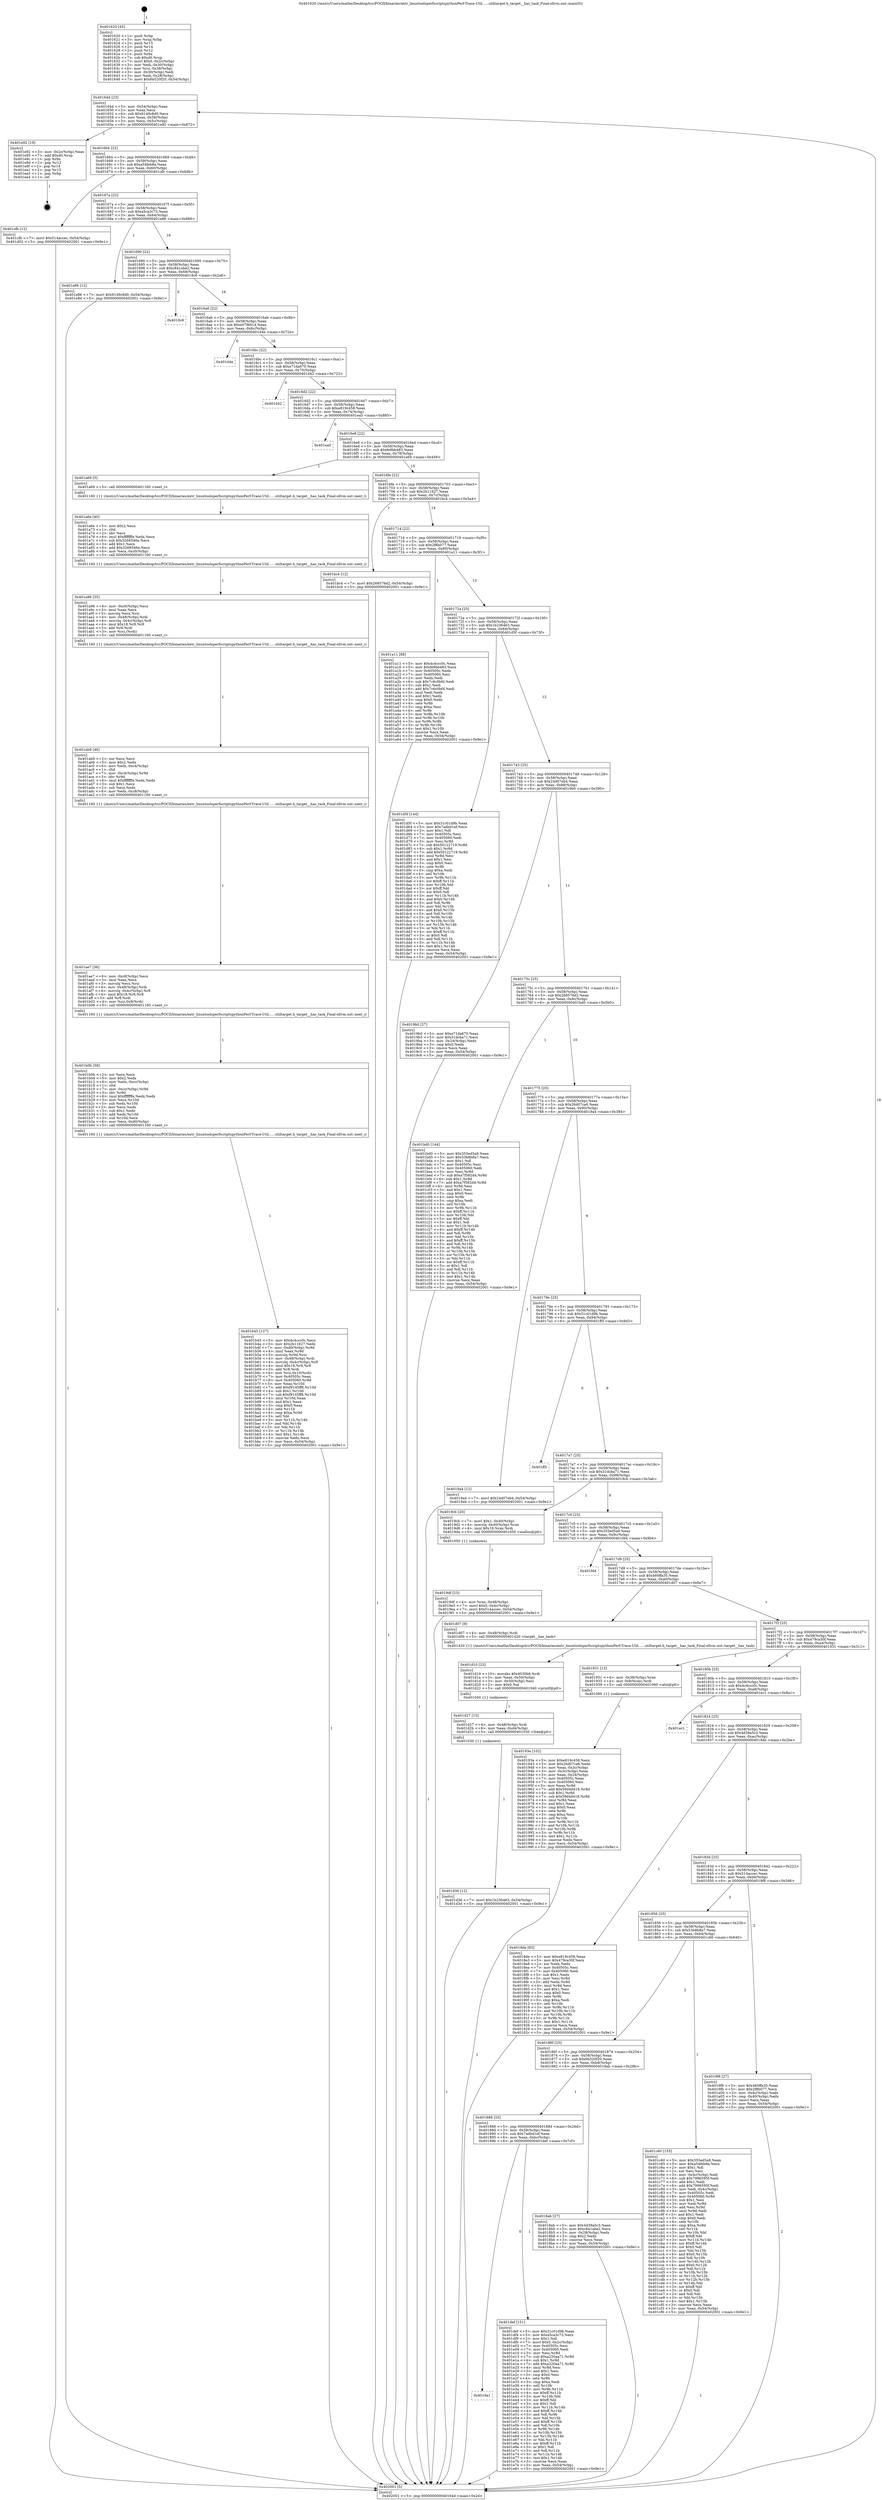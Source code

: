 digraph "0x401620" {
  label = "0x401620 (/mnt/c/Users/mathe/Desktop/tcc/POCII/binaries/extr_linuxtoolsperfscriptspythonPerf-Trace-Util......utiltarget.h_target__has_task_Final-ollvm.out::main(0))"
  labelloc = "t"
  node[shape=record]

  Entry [label="",width=0.3,height=0.3,shape=circle,fillcolor=black,style=filled]
  "0x40164d" [label="{
     0x40164d [23]\l
     | [instrs]\l
     &nbsp;&nbsp;0x40164d \<+3\>: mov -0x54(%rbp),%eax\l
     &nbsp;&nbsp;0x401650 \<+2\>: mov %eax,%ecx\l
     &nbsp;&nbsp;0x401652 \<+6\>: sub $0x9149c8d0,%ecx\l
     &nbsp;&nbsp;0x401658 \<+3\>: mov %eax,-0x58(%rbp)\l
     &nbsp;&nbsp;0x40165b \<+3\>: mov %ecx,-0x5c(%rbp)\l
     &nbsp;&nbsp;0x40165e \<+6\>: je 0000000000401e92 \<main+0x872\>\l
  }"]
  "0x401e92" [label="{
     0x401e92 [19]\l
     | [instrs]\l
     &nbsp;&nbsp;0x401e92 \<+3\>: mov -0x2c(%rbp),%eax\l
     &nbsp;&nbsp;0x401e95 \<+7\>: add $0xd0,%rsp\l
     &nbsp;&nbsp;0x401e9c \<+1\>: pop %rbx\l
     &nbsp;&nbsp;0x401e9d \<+2\>: pop %r12\l
     &nbsp;&nbsp;0x401e9f \<+2\>: pop %r14\l
     &nbsp;&nbsp;0x401ea1 \<+2\>: pop %r15\l
     &nbsp;&nbsp;0x401ea3 \<+1\>: pop %rbp\l
     &nbsp;&nbsp;0x401ea4 \<+1\>: ret\l
  }"]
  "0x401664" [label="{
     0x401664 [22]\l
     | [instrs]\l
     &nbsp;&nbsp;0x401664 \<+5\>: jmp 0000000000401669 \<main+0x49\>\l
     &nbsp;&nbsp;0x401669 \<+3\>: mov -0x58(%rbp),%eax\l
     &nbsp;&nbsp;0x40166c \<+5\>: sub $0xa54feb8a,%eax\l
     &nbsp;&nbsp;0x401671 \<+3\>: mov %eax,-0x60(%rbp)\l
     &nbsp;&nbsp;0x401674 \<+6\>: je 0000000000401cfb \<main+0x6db\>\l
  }"]
  Exit [label="",width=0.3,height=0.3,shape=circle,fillcolor=black,style=filled,peripheries=2]
  "0x401cfb" [label="{
     0x401cfb [12]\l
     | [instrs]\l
     &nbsp;&nbsp;0x401cfb \<+7\>: movl $0x514accec,-0x54(%rbp)\l
     &nbsp;&nbsp;0x401d02 \<+5\>: jmp 0000000000402001 \<main+0x9e1\>\l
  }"]
  "0x40167a" [label="{
     0x40167a [22]\l
     | [instrs]\l
     &nbsp;&nbsp;0x40167a \<+5\>: jmp 000000000040167f \<main+0x5f\>\l
     &nbsp;&nbsp;0x40167f \<+3\>: mov -0x58(%rbp),%eax\l
     &nbsp;&nbsp;0x401682 \<+5\>: sub $0xa5ca3c73,%eax\l
     &nbsp;&nbsp;0x401687 \<+3\>: mov %eax,-0x64(%rbp)\l
     &nbsp;&nbsp;0x40168a \<+6\>: je 0000000000401e86 \<main+0x866\>\l
  }"]
  "0x4018a1" [label="{
     0x4018a1\l
  }", style=dashed]
  "0x401e86" [label="{
     0x401e86 [12]\l
     | [instrs]\l
     &nbsp;&nbsp;0x401e86 \<+7\>: movl $0x9149c8d0,-0x54(%rbp)\l
     &nbsp;&nbsp;0x401e8d \<+5\>: jmp 0000000000402001 \<main+0x9e1\>\l
  }"]
  "0x401690" [label="{
     0x401690 [22]\l
     | [instrs]\l
     &nbsp;&nbsp;0x401690 \<+5\>: jmp 0000000000401695 \<main+0x75\>\l
     &nbsp;&nbsp;0x401695 \<+3\>: mov -0x58(%rbp),%eax\l
     &nbsp;&nbsp;0x401698 \<+5\>: sub $0xc841abe2,%eax\l
     &nbsp;&nbsp;0x40169d \<+3\>: mov %eax,-0x68(%rbp)\l
     &nbsp;&nbsp;0x4016a0 \<+6\>: je 00000000004018c6 \<main+0x2a6\>\l
  }"]
  "0x401def" [label="{
     0x401def [151]\l
     | [instrs]\l
     &nbsp;&nbsp;0x401def \<+5\>: mov $0x31c01d9b,%eax\l
     &nbsp;&nbsp;0x401df4 \<+5\>: mov $0xa5ca3c73,%ecx\l
     &nbsp;&nbsp;0x401df9 \<+2\>: mov $0x1,%dl\l
     &nbsp;&nbsp;0x401dfb \<+7\>: movl $0x0,-0x2c(%rbp)\l
     &nbsp;&nbsp;0x401e02 \<+7\>: mov 0x40505c,%esi\l
     &nbsp;&nbsp;0x401e09 \<+7\>: mov 0x405060,%edi\l
     &nbsp;&nbsp;0x401e10 \<+3\>: mov %esi,%r8d\l
     &nbsp;&nbsp;0x401e13 \<+7\>: sub $0xa220aa71,%r8d\l
     &nbsp;&nbsp;0x401e1a \<+4\>: sub $0x1,%r8d\l
     &nbsp;&nbsp;0x401e1e \<+7\>: add $0xa220aa71,%r8d\l
     &nbsp;&nbsp;0x401e25 \<+4\>: imul %r8d,%esi\l
     &nbsp;&nbsp;0x401e29 \<+3\>: and $0x1,%esi\l
     &nbsp;&nbsp;0x401e2c \<+3\>: cmp $0x0,%esi\l
     &nbsp;&nbsp;0x401e2f \<+4\>: sete %r9b\l
     &nbsp;&nbsp;0x401e33 \<+3\>: cmp $0xa,%edi\l
     &nbsp;&nbsp;0x401e36 \<+4\>: setl %r10b\l
     &nbsp;&nbsp;0x401e3a \<+3\>: mov %r9b,%r11b\l
     &nbsp;&nbsp;0x401e3d \<+4\>: xor $0xff,%r11b\l
     &nbsp;&nbsp;0x401e41 \<+3\>: mov %r10b,%bl\l
     &nbsp;&nbsp;0x401e44 \<+3\>: xor $0xff,%bl\l
     &nbsp;&nbsp;0x401e47 \<+3\>: xor $0x1,%dl\l
     &nbsp;&nbsp;0x401e4a \<+3\>: mov %r11b,%r14b\l
     &nbsp;&nbsp;0x401e4d \<+4\>: and $0xff,%r14b\l
     &nbsp;&nbsp;0x401e51 \<+3\>: and %dl,%r9b\l
     &nbsp;&nbsp;0x401e54 \<+3\>: mov %bl,%r15b\l
     &nbsp;&nbsp;0x401e57 \<+4\>: and $0xff,%r15b\l
     &nbsp;&nbsp;0x401e5b \<+3\>: and %dl,%r10b\l
     &nbsp;&nbsp;0x401e5e \<+3\>: or %r9b,%r14b\l
     &nbsp;&nbsp;0x401e61 \<+3\>: or %r10b,%r15b\l
     &nbsp;&nbsp;0x401e64 \<+3\>: xor %r15b,%r14b\l
     &nbsp;&nbsp;0x401e67 \<+3\>: or %bl,%r11b\l
     &nbsp;&nbsp;0x401e6a \<+4\>: xor $0xff,%r11b\l
     &nbsp;&nbsp;0x401e6e \<+3\>: or $0x1,%dl\l
     &nbsp;&nbsp;0x401e71 \<+3\>: and %dl,%r11b\l
     &nbsp;&nbsp;0x401e74 \<+3\>: or %r11b,%r14b\l
     &nbsp;&nbsp;0x401e77 \<+4\>: test $0x1,%r14b\l
     &nbsp;&nbsp;0x401e7b \<+3\>: cmovne %ecx,%eax\l
     &nbsp;&nbsp;0x401e7e \<+3\>: mov %eax,-0x54(%rbp)\l
     &nbsp;&nbsp;0x401e81 \<+5\>: jmp 0000000000402001 \<main+0x9e1\>\l
  }"]
  "0x4018c6" [label="{
     0x4018c6\l
  }", style=dashed]
  "0x4016a6" [label="{
     0x4016a6 [22]\l
     | [instrs]\l
     &nbsp;&nbsp;0x4016a6 \<+5\>: jmp 00000000004016ab \<main+0x8b\>\l
     &nbsp;&nbsp;0x4016ab \<+3\>: mov -0x58(%rbp),%eax\l
     &nbsp;&nbsp;0x4016ae \<+5\>: sub $0xe07f6914,%eax\l
     &nbsp;&nbsp;0x4016b3 \<+3\>: mov %eax,-0x6c(%rbp)\l
     &nbsp;&nbsp;0x4016b6 \<+6\>: je 0000000000401d4e \<main+0x72e\>\l
  }"]
  "0x401d36" [label="{
     0x401d36 [12]\l
     | [instrs]\l
     &nbsp;&nbsp;0x401d36 \<+7\>: movl $0x1b236463,-0x54(%rbp)\l
     &nbsp;&nbsp;0x401d3d \<+5\>: jmp 0000000000402001 \<main+0x9e1\>\l
  }"]
  "0x401d4e" [label="{
     0x401d4e\l
  }", style=dashed]
  "0x4016bc" [label="{
     0x4016bc [22]\l
     | [instrs]\l
     &nbsp;&nbsp;0x4016bc \<+5\>: jmp 00000000004016c1 \<main+0xa1\>\l
     &nbsp;&nbsp;0x4016c1 \<+3\>: mov -0x58(%rbp),%eax\l
     &nbsp;&nbsp;0x4016c4 \<+5\>: sub $0xe71da670,%eax\l
     &nbsp;&nbsp;0x4016c9 \<+3\>: mov %eax,-0x70(%rbp)\l
     &nbsp;&nbsp;0x4016cc \<+6\>: je 0000000000401d42 \<main+0x722\>\l
  }"]
  "0x401d27" [label="{
     0x401d27 [15]\l
     | [instrs]\l
     &nbsp;&nbsp;0x401d27 \<+4\>: mov -0x48(%rbp),%rdi\l
     &nbsp;&nbsp;0x401d2b \<+6\>: mov %eax,-0xd4(%rbp)\l
     &nbsp;&nbsp;0x401d31 \<+5\>: call 0000000000401030 \<free@plt\>\l
     | [calls]\l
     &nbsp;&nbsp;0x401030 \{1\} (unknown)\l
  }"]
  "0x401d42" [label="{
     0x401d42\l
  }", style=dashed]
  "0x4016d2" [label="{
     0x4016d2 [22]\l
     | [instrs]\l
     &nbsp;&nbsp;0x4016d2 \<+5\>: jmp 00000000004016d7 \<main+0xb7\>\l
     &nbsp;&nbsp;0x4016d7 \<+3\>: mov -0x58(%rbp),%eax\l
     &nbsp;&nbsp;0x4016da \<+5\>: sub $0xe819c458,%eax\l
     &nbsp;&nbsp;0x4016df \<+3\>: mov %eax,-0x74(%rbp)\l
     &nbsp;&nbsp;0x4016e2 \<+6\>: je 0000000000401ea5 \<main+0x885\>\l
  }"]
  "0x401d10" [label="{
     0x401d10 [23]\l
     | [instrs]\l
     &nbsp;&nbsp;0x401d10 \<+10\>: movabs $0x4030b6,%rdi\l
     &nbsp;&nbsp;0x401d1a \<+3\>: mov %eax,-0x50(%rbp)\l
     &nbsp;&nbsp;0x401d1d \<+3\>: mov -0x50(%rbp),%esi\l
     &nbsp;&nbsp;0x401d20 \<+2\>: mov $0x0,%al\l
     &nbsp;&nbsp;0x401d22 \<+5\>: call 0000000000401040 \<printf@plt\>\l
     | [calls]\l
     &nbsp;&nbsp;0x401040 \{1\} (unknown)\l
  }"]
  "0x401ea5" [label="{
     0x401ea5\l
  }", style=dashed]
  "0x4016e8" [label="{
     0x4016e8 [22]\l
     | [instrs]\l
     &nbsp;&nbsp;0x4016e8 \<+5\>: jmp 00000000004016ed \<main+0xcd\>\l
     &nbsp;&nbsp;0x4016ed \<+3\>: mov -0x58(%rbp),%eax\l
     &nbsp;&nbsp;0x4016f0 \<+5\>: sub $0xfe9bb483,%eax\l
     &nbsp;&nbsp;0x4016f5 \<+3\>: mov %eax,-0x78(%rbp)\l
     &nbsp;&nbsp;0x4016f8 \<+6\>: je 0000000000401a69 \<main+0x449\>\l
  }"]
  "0x401b45" [label="{
     0x401b45 [127]\l
     | [instrs]\l
     &nbsp;&nbsp;0x401b45 \<+5\>: mov $0x4c4ccc0c,%ecx\l
     &nbsp;&nbsp;0x401b4a \<+5\>: mov $0x2b11627,%edx\l
     &nbsp;&nbsp;0x401b4f \<+7\>: mov -0xd0(%rbp),%r9d\l
     &nbsp;&nbsp;0x401b56 \<+4\>: imul %eax,%r9d\l
     &nbsp;&nbsp;0x401b5a \<+3\>: movslq %r9d,%rsi\l
     &nbsp;&nbsp;0x401b5d \<+4\>: mov -0x48(%rbp),%rdi\l
     &nbsp;&nbsp;0x401b61 \<+4\>: movslq -0x4c(%rbp),%r8\l
     &nbsp;&nbsp;0x401b65 \<+4\>: imul $0x18,%r8,%r8\l
     &nbsp;&nbsp;0x401b69 \<+3\>: add %r8,%rdi\l
     &nbsp;&nbsp;0x401b6c \<+4\>: mov %rsi,0x10(%rdi)\l
     &nbsp;&nbsp;0x401b70 \<+7\>: mov 0x40505c,%eax\l
     &nbsp;&nbsp;0x401b77 \<+8\>: mov 0x405060,%r9d\l
     &nbsp;&nbsp;0x401b7f \<+3\>: mov %eax,%r10d\l
     &nbsp;&nbsp;0x401b82 \<+7\>: add $0xf9145ff8,%r10d\l
     &nbsp;&nbsp;0x401b89 \<+4\>: sub $0x1,%r10d\l
     &nbsp;&nbsp;0x401b8d \<+7\>: sub $0xf9145ff8,%r10d\l
     &nbsp;&nbsp;0x401b94 \<+4\>: imul %r10d,%eax\l
     &nbsp;&nbsp;0x401b98 \<+3\>: and $0x1,%eax\l
     &nbsp;&nbsp;0x401b9b \<+3\>: cmp $0x0,%eax\l
     &nbsp;&nbsp;0x401b9e \<+4\>: sete %r11b\l
     &nbsp;&nbsp;0x401ba2 \<+4\>: cmp $0xa,%r9d\l
     &nbsp;&nbsp;0x401ba6 \<+3\>: setl %bl\l
     &nbsp;&nbsp;0x401ba9 \<+3\>: mov %r11b,%r14b\l
     &nbsp;&nbsp;0x401bac \<+3\>: and %bl,%r14b\l
     &nbsp;&nbsp;0x401baf \<+3\>: xor %bl,%r11b\l
     &nbsp;&nbsp;0x401bb2 \<+3\>: or %r11b,%r14b\l
     &nbsp;&nbsp;0x401bb5 \<+4\>: test $0x1,%r14b\l
     &nbsp;&nbsp;0x401bb9 \<+3\>: cmovne %edx,%ecx\l
     &nbsp;&nbsp;0x401bbc \<+3\>: mov %ecx,-0x54(%rbp)\l
     &nbsp;&nbsp;0x401bbf \<+5\>: jmp 0000000000402001 \<main+0x9e1\>\l
  }"]
  "0x401a69" [label="{
     0x401a69 [5]\l
     | [instrs]\l
     &nbsp;&nbsp;0x401a69 \<+5\>: call 0000000000401160 \<next_i\>\l
     | [calls]\l
     &nbsp;&nbsp;0x401160 \{1\} (/mnt/c/Users/mathe/Desktop/tcc/POCII/binaries/extr_linuxtoolsperfscriptspythonPerf-Trace-Util......utiltarget.h_target__has_task_Final-ollvm.out::next_i)\l
  }"]
  "0x4016fe" [label="{
     0x4016fe [22]\l
     | [instrs]\l
     &nbsp;&nbsp;0x4016fe \<+5\>: jmp 0000000000401703 \<main+0xe3\>\l
     &nbsp;&nbsp;0x401703 \<+3\>: mov -0x58(%rbp),%eax\l
     &nbsp;&nbsp;0x401706 \<+5\>: sub $0x2b11627,%eax\l
     &nbsp;&nbsp;0x40170b \<+3\>: mov %eax,-0x7c(%rbp)\l
     &nbsp;&nbsp;0x40170e \<+6\>: je 0000000000401bc4 \<main+0x5a4\>\l
  }"]
  "0x401b0b" [label="{
     0x401b0b [58]\l
     | [instrs]\l
     &nbsp;&nbsp;0x401b0b \<+2\>: xor %ecx,%ecx\l
     &nbsp;&nbsp;0x401b0d \<+5\>: mov $0x2,%edx\l
     &nbsp;&nbsp;0x401b12 \<+6\>: mov %edx,-0xcc(%rbp)\l
     &nbsp;&nbsp;0x401b18 \<+1\>: cltd\l
     &nbsp;&nbsp;0x401b19 \<+7\>: mov -0xcc(%rbp),%r9d\l
     &nbsp;&nbsp;0x401b20 \<+3\>: idiv %r9d\l
     &nbsp;&nbsp;0x401b23 \<+6\>: imul $0xfffffffe,%edx,%edx\l
     &nbsp;&nbsp;0x401b29 \<+3\>: mov %ecx,%r10d\l
     &nbsp;&nbsp;0x401b2c \<+3\>: sub %edx,%r10d\l
     &nbsp;&nbsp;0x401b2f \<+2\>: mov %ecx,%edx\l
     &nbsp;&nbsp;0x401b31 \<+3\>: sub $0x1,%edx\l
     &nbsp;&nbsp;0x401b34 \<+3\>: add %edx,%r10d\l
     &nbsp;&nbsp;0x401b37 \<+3\>: sub %r10d,%ecx\l
     &nbsp;&nbsp;0x401b3a \<+6\>: mov %ecx,-0xd0(%rbp)\l
     &nbsp;&nbsp;0x401b40 \<+5\>: call 0000000000401160 \<next_i\>\l
     | [calls]\l
     &nbsp;&nbsp;0x401160 \{1\} (/mnt/c/Users/mathe/Desktop/tcc/POCII/binaries/extr_linuxtoolsperfscriptspythonPerf-Trace-Util......utiltarget.h_target__has_task_Final-ollvm.out::next_i)\l
  }"]
  "0x401bc4" [label="{
     0x401bc4 [12]\l
     | [instrs]\l
     &nbsp;&nbsp;0x401bc4 \<+7\>: movl $0x268576d2,-0x54(%rbp)\l
     &nbsp;&nbsp;0x401bcb \<+5\>: jmp 0000000000402001 \<main+0x9e1\>\l
  }"]
  "0x401714" [label="{
     0x401714 [22]\l
     | [instrs]\l
     &nbsp;&nbsp;0x401714 \<+5\>: jmp 0000000000401719 \<main+0xf9\>\l
     &nbsp;&nbsp;0x401719 \<+3\>: mov -0x58(%rbp),%eax\l
     &nbsp;&nbsp;0x40171c \<+5\>: sub $0x2f8b077,%eax\l
     &nbsp;&nbsp;0x401721 \<+3\>: mov %eax,-0x80(%rbp)\l
     &nbsp;&nbsp;0x401724 \<+6\>: je 0000000000401a11 \<main+0x3f1\>\l
  }"]
  "0x401ae7" [label="{
     0x401ae7 [36]\l
     | [instrs]\l
     &nbsp;&nbsp;0x401ae7 \<+6\>: mov -0xc8(%rbp),%ecx\l
     &nbsp;&nbsp;0x401aed \<+3\>: imul %eax,%ecx\l
     &nbsp;&nbsp;0x401af0 \<+3\>: movslq %ecx,%rsi\l
     &nbsp;&nbsp;0x401af3 \<+4\>: mov -0x48(%rbp),%rdi\l
     &nbsp;&nbsp;0x401af7 \<+4\>: movslq -0x4c(%rbp),%r8\l
     &nbsp;&nbsp;0x401afb \<+4\>: imul $0x18,%r8,%r8\l
     &nbsp;&nbsp;0x401aff \<+3\>: add %r8,%rdi\l
     &nbsp;&nbsp;0x401b02 \<+4\>: mov %rsi,0x8(%rdi)\l
     &nbsp;&nbsp;0x401b06 \<+5\>: call 0000000000401160 \<next_i\>\l
     | [calls]\l
     &nbsp;&nbsp;0x401160 \{1\} (/mnt/c/Users/mathe/Desktop/tcc/POCII/binaries/extr_linuxtoolsperfscriptspythonPerf-Trace-Util......utiltarget.h_target__has_task_Final-ollvm.out::next_i)\l
  }"]
  "0x401a11" [label="{
     0x401a11 [88]\l
     | [instrs]\l
     &nbsp;&nbsp;0x401a11 \<+5\>: mov $0x4c4ccc0c,%eax\l
     &nbsp;&nbsp;0x401a16 \<+5\>: mov $0xfe9bb483,%ecx\l
     &nbsp;&nbsp;0x401a1b \<+7\>: mov 0x40505c,%edx\l
     &nbsp;&nbsp;0x401a22 \<+7\>: mov 0x405060,%esi\l
     &nbsp;&nbsp;0x401a29 \<+2\>: mov %edx,%edi\l
     &nbsp;&nbsp;0x401a2b \<+6\>: sub $0x7c6c0bfd,%edi\l
     &nbsp;&nbsp;0x401a31 \<+3\>: sub $0x1,%edi\l
     &nbsp;&nbsp;0x401a34 \<+6\>: add $0x7c6c0bfd,%edi\l
     &nbsp;&nbsp;0x401a3a \<+3\>: imul %edi,%edx\l
     &nbsp;&nbsp;0x401a3d \<+3\>: and $0x1,%edx\l
     &nbsp;&nbsp;0x401a40 \<+3\>: cmp $0x0,%edx\l
     &nbsp;&nbsp;0x401a43 \<+4\>: sete %r8b\l
     &nbsp;&nbsp;0x401a47 \<+3\>: cmp $0xa,%esi\l
     &nbsp;&nbsp;0x401a4a \<+4\>: setl %r9b\l
     &nbsp;&nbsp;0x401a4e \<+3\>: mov %r8b,%r10b\l
     &nbsp;&nbsp;0x401a51 \<+3\>: and %r9b,%r10b\l
     &nbsp;&nbsp;0x401a54 \<+3\>: xor %r9b,%r8b\l
     &nbsp;&nbsp;0x401a57 \<+3\>: or %r8b,%r10b\l
     &nbsp;&nbsp;0x401a5a \<+4\>: test $0x1,%r10b\l
     &nbsp;&nbsp;0x401a5e \<+3\>: cmovne %ecx,%eax\l
     &nbsp;&nbsp;0x401a61 \<+3\>: mov %eax,-0x54(%rbp)\l
     &nbsp;&nbsp;0x401a64 \<+5\>: jmp 0000000000402001 \<main+0x9e1\>\l
  }"]
  "0x40172a" [label="{
     0x40172a [25]\l
     | [instrs]\l
     &nbsp;&nbsp;0x40172a \<+5\>: jmp 000000000040172f \<main+0x10f\>\l
     &nbsp;&nbsp;0x40172f \<+3\>: mov -0x58(%rbp),%eax\l
     &nbsp;&nbsp;0x401732 \<+5\>: sub $0x1b236463,%eax\l
     &nbsp;&nbsp;0x401737 \<+6\>: mov %eax,-0x84(%rbp)\l
     &nbsp;&nbsp;0x40173d \<+6\>: je 0000000000401d5f \<main+0x73f\>\l
  }"]
  "0x401ab9" [label="{
     0x401ab9 [46]\l
     | [instrs]\l
     &nbsp;&nbsp;0x401ab9 \<+2\>: xor %ecx,%ecx\l
     &nbsp;&nbsp;0x401abb \<+5\>: mov $0x2,%edx\l
     &nbsp;&nbsp;0x401ac0 \<+6\>: mov %edx,-0xc4(%rbp)\l
     &nbsp;&nbsp;0x401ac6 \<+1\>: cltd\l
     &nbsp;&nbsp;0x401ac7 \<+7\>: mov -0xc4(%rbp),%r9d\l
     &nbsp;&nbsp;0x401ace \<+3\>: idiv %r9d\l
     &nbsp;&nbsp;0x401ad1 \<+6\>: imul $0xfffffffe,%edx,%edx\l
     &nbsp;&nbsp;0x401ad7 \<+3\>: sub $0x1,%ecx\l
     &nbsp;&nbsp;0x401ada \<+2\>: sub %ecx,%edx\l
     &nbsp;&nbsp;0x401adc \<+6\>: mov %edx,-0xc8(%rbp)\l
     &nbsp;&nbsp;0x401ae2 \<+5\>: call 0000000000401160 \<next_i\>\l
     | [calls]\l
     &nbsp;&nbsp;0x401160 \{1\} (/mnt/c/Users/mathe/Desktop/tcc/POCII/binaries/extr_linuxtoolsperfscriptspythonPerf-Trace-Util......utiltarget.h_target__has_task_Final-ollvm.out::next_i)\l
  }"]
  "0x401d5f" [label="{
     0x401d5f [144]\l
     | [instrs]\l
     &nbsp;&nbsp;0x401d5f \<+5\>: mov $0x31c01d9b,%eax\l
     &nbsp;&nbsp;0x401d64 \<+5\>: mov $0x7adbd1ef,%ecx\l
     &nbsp;&nbsp;0x401d69 \<+2\>: mov $0x1,%dl\l
     &nbsp;&nbsp;0x401d6b \<+7\>: mov 0x40505c,%esi\l
     &nbsp;&nbsp;0x401d72 \<+7\>: mov 0x405060,%edi\l
     &nbsp;&nbsp;0x401d79 \<+3\>: mov %esi,%r8d\l
     &nbsp;&nbsp;0x401d7c \<+7\>: sub $0x50122719,%r8d\l
     &nbsp;&nbsp;0x401d83 \<+4\>: sub $0x1,%r8d\l
     &nbsp;&nbsp;0x401d87 \<+7\>: add $0x50122719,%r8d\l
     &nbsp;&nbsp;0x401d8e \<+4\>: imul %r8d,%esi\l
     &nbsp;&nbsp;0x401d92 \<+3\>: and $0x1,%esi\l
     &nbsp;&nbsp;0x401d95 \<+3\>: cmp $0x0,%esi\l
     &nbsp;&nbsp;0x401d98 \<+4\>: sete %r9b\l
     &nbsp;&nbsp;0x401d9c \<+3\>: cmp $0xa,%edi\l
     &nbsp;&nbsp;0x401d9f \<+4\>: setl %r10b\l
     &nbsp;&nbsp;0x401da3 \<+3\>: mov %r9b,%r11b\l
     &nbsp;&nbsp;0x401da6 \<+4\>: xor $0xff,%r11b\l
     &nbsp;&nbsp;0x401daa \<+3\>: mov %r10b,%bl\l
     &nbsp;&nbsp;0x401dad \<+3\>: xor $0xff,%bl\l
     &nbsp;&nbsp;0x401db0 \<+3\>: xor $0x0,%dl\l
     &nbsp;&nbsp;0x401db3 \<+3\>: mov %r11b,%r14b\l
     &nbsp;&nbsp;0x401db6 \<+4\>: and $0x0,%r14b\l
     &nbsp;&nbsp;0x401dba \<+3\>: and %dl,%r9b\l
     &nbsp;&nbsp;0x401dbd \<+3\>: mov %bl,%r15b\l
     &nbsp;&nbsp;0x401dc0 \<+4\>: and $0x0,%r15b\l
     &nbsp;&nbsp;0x401dc4 \<+3\>: and %dl,%r10b\l
     &nbsp;&nbsp;0x401dc7 \<+3\>: or %r9b,%r14b\l
     &nbsp;&nbsp;0x401dca \<+3\>: or %r10b,%r15b\l
     &nbsp;&nbsp;0x401dcd \<+3\>: xor %r15b,%r14b\l
     &nbsp;&nbsp;0x401dd0 \<+3\>: or %bl,%r11b\l
     &nbsp;&nbsp;0x401dd3 \<+4\>: xor $0xff,%r11b\l
     &nbsp;&nbsp;0x401dd7 \<+3\>: or $0x0,%dl\l
     &nbsp;&nbsp;0x401dda \<+3\>: and %dl,%r11b\l
     &nbsp;&nbsp;0x401ddd \<+3\>: or %r11b,%r14b\l
     &nbsp;&nbsp;0x401de0 \<+4\>: test $0x1,%r14b\l
     &nbsp;&nbsp;0x401de4 \<+3\>: cmovne %ecx,%eax\l
     &nbsp;&nbsp;0x401de7 \<+3\>: mov %eax,-0x54(%rbp)\l
     &nbsp;&nbsp;0x401dea \<+5\>: jmp 0000000000402001 \<main+0x9e1\>\l
  }"]
  "0x401743" [label="{
     0x401743 [25]\l
     | [instrs]\l
     &nbsp;&nbsp;0x401743 \<+5\>: jmp 0000000000401748 \<main+0x128\>\l
     &nbsp;&nbsp;0x401748 \<+3\>: mov -0x58(%rbp),%eax\l
     &nbsp;&nbsp;0x40174b \<+5\>: sub $0x24d07eb4,%eax\l
     &nbsp;&nbsp;0x401750 \<+6\>: mov %eax,-0x88(%rbp)\l
     &nbsp;&nbsp;0x401756 \<+6\>: je 00000000004019b0 \<main+0x390\>\l
  }"]
  "0x401a96" [label="{
     0x401a96 [35]\l
     | [instrs]\l
     &nbsp;&nbsp;0x401a96 \<+6\>: mov -0xc0(%rbp),%ecx\l
     &nbsp;&nbsp;0x401a9c \<+3\>: imul %eax,%ecx\l
     &nbsp;&nbsp;0x401a9f \<+3\>: movslq %ecx,%rsi\l
     &nbsp;&nbsp;0x401aa2 \<+4\>: mov -0x48(%rbp),%rdi\l
     &nbsp;&nbsp;0x401aa6 \<+4\>: movslq -0x4c(%rbp),%r8\l
     &nbsp;&nbsp;0x401aaa \<+4\>: imul $0x18,%r8,%r8\l
     &nbsp;&nbsp;0x401aae \<+3\>: add %r8,%rdi\l
     &nbsp;&nbsp;0x401ab1 \<+3\>: mov %rsi,(%rdi)\l
     &nbsp;&nbsp;0x401ab4 \<+5\>: call 0000000000401160 \<next_i\>\l
     | [calls]\l
     &nbsp;&nbsp;0x401160 \{1\} (/mnt/c/Users/mathe/Desktop/tcc/POCII/binaries/extr_linuxtoolsperfscriptspythonPerf-Trace-Util......utiltarget.h_target__has_task_Final-ollvm.out::next_i)\l
  }"]
  "0x4019b0" [label="{
     0x4019b0 [27]\l
     | [instrs]\l
     &nbsp;&nbsp;0x4019b0 \<+5\>: mov $0xe71da670,%eax\l
     &nbsp;&nbsp;0x4019b5 \<+5\>: mov $0x31dcba71,%ecx\l
     &nbsp;&nbsp;0x4019ba \<+3\>: mov -0x24(%rbp),%edx\l
     &nbsp;&nbsp;0x4019bd \<+3\>: cmp $0x0,%edx\l
     &nbsp;&nbsp;0x4019c0 \<+3\>: cmove %ecx,%eax\l
     &nbsp;&nbsp;0x4019c3 \<+3\>: mov %eax,-0x54(%rbp)\l
     &nbsp;&nbsp;0x4019c6 \<+5\>: jmp 0000000000402001 \<main+0x9e1\>\l
  }"]
  "0x40175c" [label="{
     0x40175c [25]\l
     | [instrs]\l
     &nbsp;&nbsp;0x40175c \<+5\>: jmp 0000000000401761 \<main+0x141\>\l
     &nbsp;&nbsp;0x401761 \<+3\>: mov -0x58(%rbp),%eax\l
     &nbsp;&nbsp;0x401764 \<+5\>: sub $0x268576d2,%eax\l
     &nbsp;&nbsp;0x401769 \<+6\>: mov %eax,-0x8c(%rbp)\l
     &nbsp;&nbsp;0x40176f \<+6\>: je 0000000000401bd0 \<main+0x5b0\>\l
  }"]
  "0x401a6e" [label="{
     0x401a6e [40]\l
     | [instrs]\l
     &nbsp;&nbsp;0x401a6e \<+5\>: mov $0x2,%ecx\l
     &nbsp;&nbsp;0x401a73 \<+1\>: cltd\l
     &nbsp;&nbsp;0x401a74 \<+2\>: idiv %ecx\l
     &nbsp;&nbsp;0x401a76 \<+6\>: imul $0xfffffffe,%edx,%ecx\l
     &nbsp;&nbsp;0x401a7c \<+6\>: sub $0x3268546e,%ecx\l
     &nbsp;&nbsp;0x401a82 \<+3\>: add $0x1,%ecx\l
     &nbsp;&nbsp;0x401a85 \<+6\>: add $0x3268546e,%ecx\l
     &nbsp;&nbsp;0x401a8b \<+6\>: mov %ecx,-0xc0(%rbp)\l
     &nbsp;&nbsp;0x401a91 \<+5\>: call 0000000000401160 \<next_i\>\l
     | [calls]\l
     &nbsp;&nbsp;0x401160 \{1\} (/mnt/c/Users/mathe/Desktop/tcc/POCII/binaries/extr_linuxtoolsperfscriptspythonPerf-Trace-Util......utiltarget.h_target__has_task_Final-ollvm.out::next_i)\l
  }"]
  "0x401bd0" [label="{
     0x401bd0 [144]\l
     | [instrs]\l
     &nbsp;&nbsp;0x401bd0 \<+5\>: mov $0x355ed5a9,%eax\l
     &nbsp;&nbsp;0x401bd5 \<+5\>: mov $0x53b8b8a7,%ecx\l
     &nbsp;&nbsp;0x401bda \<+2\>: mov $0x1,%dl\l
     &nbsp;&nbsp;0x401bdc \<+7\>: mov 0x40505c,%esi\l
     &nbsp;&nbsp;0x401be3 \<+7\>: mov 0x405060,%edi\l
     &nbsp;&nbsp;0x401bea \<+3\>: mov %esi,%r8d\l
     &nbsp;&nbsp;0x401bed \<+7\>: sub $0xa7f582d4,%r8d\l
     &nbsp;&nbsp;0x401bf4 \<+4\>: sub $0x1,%r8d\l
     &nbsp;&nbsp;0x401bf8 \<+7\>: add $0xa7f582d4,%r8d\l
     &nbsp;&nbsp;0x401bff \<+4\>: imul %r8d,%esi\l
     &nbsp;&nbsp;0x401c03 \<+3\>: and $0x1,%esi\l
     &nbsp;&nbsp;0x401c06 \<+3\>: cmp $0x0,%esi\l
     &nbsp;&nbsp;0x401c09 \<+4\>: sete %r9b\l
     &nbsp;&nbsp;0x401c0d \<+3\>: cmp $0xa,%edi\l
     &nbsp;&nbsp;0x401c10 \<+4\>: setl %r10b\l
     &nbsp;&nbsp;0x401c14 \<+3\>: mov %r9b,%r11b\l
     &nbsp;&nbsp;0x401c17 \<+4\>: xor $0xff,%r11b\l
     &nbsp;&nbsp;0x401c1b \<+3\>: mov %r10b,%bl\l
     &nbsp;&nbsp;0x401c1e \<+3\>: xor $0xff,%bl\l
     &nbsp;&nbsp;0x401c21 \<+3\>: xor $0x1,%dl\l
     &nbsp;&nbsp;0x401c24 \<+3\>: mov %r11b,%r14b\l
     &nbsp;&nbsp;0x401c27 \<+4\>: and $0xff,%r14b\l
     &nbsp;&nbsp;0x401c2b \<+3\>: and %dl,%r9b\l
     &nbsp;&nbsp;0x401c2e \<+3\>: mov %bl,%r15b\l
     &nbsp;&nbsp;0x401c31 \<+4\>: and $0xff,%r15b\l
     &nbsp;&nbsp;0x401c35 \<+3\>: and %dl,%r10b\l
     &nbsp;&nbsp;0x401c38 \<+3\>: or %r9b,%r14b\l
     &nbsp;&nbsp;0x401c3b \<+3\>: or %r10b,%r15b\l
     &nbsp;&nbsp;0x401c3e \<+3\>: xor %r15b,%r14b\l
     &nbsp;&nbsp;0x401c41 \<+3\>: or %bl,%r11b\l
     &nbsp;&nbsp;0x401c44 \<+4\>: xor $0xff,%r11b\l
     &nbsp;&nbsp;0x401c48 \<+3\>: or $0x1,%dl\l
     &nbsp;&nbsp;0x401c4b \<+3\>: and %dl,%r11b\l
     &nbsp;&nbsp;0x401c4e \<+3\>: or %r11b,%r14b\l
     &nbsp;&nbsp;0x401c51 \<+4\>: test $0x1,%r14b\l
     &nbsp;&nbsp;0x401c55 \<+3\>: cmovne %ecx,%eax\l
     &nbsp;&nbsp;0x401c58 \<+3\>: mov %eax,-0x54(%rbp)\l
     &nbsp;&nbsp;0x401c5b \<+5\>: jmp 0000000000402001 \<main+0x9e1\>\l
  }"]
  "0x401775" [label="{
     0x401775 [25]\l
     | [instrs]\l
     &nbsp;&nbsp;0x401775 \<+5\>: jmp 000000000040177a \<main+0x15a\>\l
     &nbsp;&nbsp;0x40177a \<+3\>: mov -0x58(%rbp),%eax\l
     &nbsp;&nbsp;0x40177d \<+5\>: sub $0x26d07ca6,%eax\l
     &nbsp;&nbsp;0x401782 \<+6\>: mov %eax,-0x90(%rbp)\l
     &nbsp;&nbsp;0x401788 \<+6\>: je 00000000004019a4 \<main+0x384\>\l
  }"]
  "0x4019df" [label="{
     0x4019df [23]\l
     | [instrs]\l
     &nbsp;&nbsp;0x4019df \<+4\>: mov %rax,-0x48(%rbp)\l
     &nbsp;&nbsp;0x4019e3 \<+7\>: movl $0x0,-0x4c(%rbp)\l
     &nbsp;&nbsp;0x4019ea \<+7\>: movl $0x514accec,-0x54(%rbp)\l
     &nbsp;&nbsp;0x4019f1 \<+5\>: jmp 0000000000402001 \<main+0x9e1\>\l
  }"]
  "0x4019a4" [label="{
     0x4019a4 [12]\l
     | [instrs]\l
     &nbsp;&nbsp;0x4019a4 \<+7\>: movl $0x24d07eb4,-0x54(%rbp)\l
     &nbsp;&nbsp;0x4019ab \<+5\>: jmp 0000000000402001 \<main+0x9e1\>\l
  }"]
  "0x40178e" [label="{
     0x40178e [25]\l
     | [instrs]\l
     &nbsp;&nbsp;0x40178e \<+5\>: jmp 0000000000401793 \<main+0x173\>\l
     &nbsp;&nbsp;0x401793 \<+3\>: mov -0x58(%rbp),%eax\l
     &nbsp;&nbsp;0x401796 \<+5\>: sub $0x31c01d9b,%eax\l
     &nbsp;&nbsp;0x40179b \<+6\>: mov %eax,-0x94(%rbp)\l
     &nbsp;&nbsp;0x4017a1 \<+6\>: je 0000000000401ff3 \<main+0x9d3\>\l
  }"]
  "0x40193e" [label="{
     0x40193e [102]\l
     | [instrs]\l
     &nbsp;&nbsp;0x40193e \<+5\>: mov $0xe819c458,%ecx\l
     &nbsp;&nbsp;0x401943 \<+5\>: mov $0x26d07ca6,%edx\l
     &nbsp;&nbsp;0x401948 \<+3\>: mov %eax,-0x3c(%rbp)\l
     &nbsp;&nbsp;0x40194b \<+3\>: mov -0x3c(%rbp),%eax\l
     &nbsp;&nbsp;0x40194e \<+3\>: mov %eax,-0x24(%rbp)\l
     &nbsp;&nbsp;0x401951 \<+7\>: mov 0x40505c,%eax\l
     &nbsp;&nbsp;0x401958 \<+7\>: mov 0x405060,%esi\l
     &nbsp;&nbsp;0x40195f \<+3\>: mov %eax,%r8d\l
     &nbsp;&nbsp;0x401962 \<+7\>: add $0x59d4d418,%r8d\l
     &nbsp;&nbsp;0x401969 \<+4\>: sub $0x1,%r8d\l
     &nbsp;&nbsp;0x40196d \<+7\>: sub $0x59d4d418,%r8d\l
     &nbsp;&nbsp;0x401974 \<+4\>: imul %r8d,%eax\l
     &nbsp;&nbsp;0x401978 \<+3\>: and $0x1,%eax\l
     &nbsp;&nbsp;0x40197b \<+3\>: cmp $0x0,%eax\l
     &nbsp;&nbsp;0x40197e \<+4\>: sete %r9b\l
     &nbsp;&nbsp;0x401982 \<+3\>: cmp $0xa,%esi\l
     &nbsp;&nbsp;0x401985 \<+4\>: setl %r10b\l
     &nbsp;&nbsp;0x401989 \<+3\>: mov %r9b,%r11b\l
     &nbsp;&nbsp;0x40198c \<+3\>: and %r10b,%r11b\l
     &nbsp;&nbsp;0x40198f \<+3\>: xor %r10b,%r9b\l
     &nbsp;&nbsp;0x401992 \<+3\>: or %r9b,%r11b\l
     &nbsp;&nbsp;0x401995 \<+4\>: test $0x1,%r11b\l
     &nbsp;&nbsp;0x401999 \<+3\>: cmovne %edx,%ecx\l
     &nbsp;&nbsp;0x40199c \<+3\>: mov %ecx,-0x54(%rbp)\l
     &nbsp;&nbsp;0x40199f \<+5\>: jmp 0000000000402001 \<main+0x9e1\>\l
  }"]
  "0x401ff3" [label="{
     0x401ff3\l
  }", style=dashed]
  "0x4017a7" [label="{
     0x4017a7 [25]\l
     | [instrs]\l
     &nbsp;&nbsp;0x4017a7 \<+5\>: jmp 00000000004017ac \<main+0x18c\>\l
     &nbsp;&nbsp;0x4017ac \<+3\>: mov -0x58(%rbp),%eax\l
     &nbsp;&nbsp;0x4017af \<+5\>: sub $0x31dcba71,%eax\l
     &nbsp;&nbsp;0x4017b4 \<+6\>: mov %eax,-0x98(%rbp)\l
     &nbsp;&nbsp;0x4017ba \<+6\>: je 00000000004019cb \<main+0x3ab\>\l
  }"]
  "0x401620" [label="{
     0x401620 [45]\l
     | [instrs]\l
     &nbsp;&nbsp;0x401620 \<+1\>: push %rbp\l
     &nbsp;&nbsp;0x401621 \<+3\>: mov %rsp,%rbp\l
     &nbsp;&nbsp;0x401624 \<+2\>: push %r15\l
     &nbsp;&nbsp;0x401626 \<+2\>: push %r14\l
     &nbsp;&nbsp;0x401628 \<+2\>: push %r12\l
     &nbsp;&nbsp;0x40162a \<+1\>: push %rbx\l
     &nbsp;&nbsp;0x40162b \<+7\>: sub $0xd0,%rsp\l
     &nbsp;&nbsp;0x401632 \<+7\>: movl $0x0,-0x2c(%rbp)\l
     &nbsp;&nbsp;0x401639 \<+3\>: mov %edi,-0x30(%rbp)\l
     &nbsp;&nbsp;0x40163c \<+4\>: mov %rsi,-0x38(%rbp)\l
     &nbsp;&nbsp;0x401640 \<+3\>: mov -0x30(%rbp),%edi\l
     &nbsp;&nbsp;0x401643 \<+3\>: mov %edi,-0x28(%rbp)\l
     &nbsp;&nbsp;0x401646 \<+7\>: movl $0x6b520f20,-0x54(%rbp)\l
  }"]
  "0x4019cb" [label="{
     0x4019cb [20]\l
     | [instrs]\l
     &nbsp;&nbsp;0x4019cb \<+7\>: movl $0x1,-0x40(%rbp)\l
     &nbsp;&nbsp;0x4019d2 \<+4\>: movslq -0x40(%rbp),%rax\l
     &nbsp;&nbsp;0x4019d6 \<+4\>: imul $0x18,%rax,%rdi\l
     &nbsp;&nbsp;0x4019da \<+5\>: call 0000000000401050 \<malloc@plt\>\l
     | [calls]\l
     &nbsp;&nbsp;0x401050 \{1\} (unknown)\l
  }"]
  "0x4017c0" [label="{
     0x4017c0 [25]\l
     | [instrs]\l
     &nbsp;&nbsp;0x4017c0 \<+5\>: jmp 00000000004017c5 \<main+0x1a5\>\l
     &nbsp;&nbsp;0x4017c5 \<+3\>: mov -0x58(%rbp),%eax\l
     &nbsp;&nbsp;0x4017c8 \<+5\>: sub $0x355ed5a9,%eax\l
     &nbsp;&nbsp;0x4017cd \<+6\>: mov %eax,-0x9c(%rbp)\l
     &nbsp;&nbsp;0x4017d3 \<+6\>: je 0000000000401fd4 \<main+0x9b4\>\l
  }"]
  "0x402001" [label="{
     0x402001 [5]\l
     | [instrs]\l
     &nbsp;&nbsp;0x402001 \<+5\>: jmp 000000000040164d \<main+0x2d\>\l
  }"]
  "0x401fd4" [label="{
     0x401fd4\l
  }", style=dashed]
  "0x4017d9" [label="{
     0x4017d9 [25]\l
     | [instrs]\l
     &nbsp;&nbsp;0x4017d9 \<+5\>: jmp 00000000004017de \<main+0x1be\>\l
     &nbsp;&nbsp;0x4017de \<+3\>: mov -0x58(%rbp),%eax\l
     &nbsp;&nbsp;0x4017e1 \<+5\>: sub $0x460ffa35,%eax\l
     &nbsp;&nbsp;0x4017e6 \<+6\>: mov %eax,-0xa0(%rbp)\l
     &nbsp;&nbsp;0x4017ec \<+6\>: je 0000000000401d07 \<main+0x6e7\>\l
  }"]
  "0x401888" [label="{
     0x401888 [25]\l
     | [instrs]\l
     &nbsp;&nbsp;0x401888 \<+5\>: jmp 000000000040188d \<main+0x26d\>\l
     &nbsp;&nbsp;0x40188d \<+3\>: mov -0x58(%rbp),%eax\l
     &nbsp;&nbsp;0x401890 \<+5\>: sub $0x7adbd1ef,%eax\l
     &nbsp;&nbsp;0x401895 \<+6\>: mov %eax,-0xbc(%rbp)\l
     &nbsp;&nbsp;0x40189b \<+6\>: je 0000000000401def \<main+0x7cf\>\l
  }"]
  "0x401d07" [label="{
     0x401d07 [9]\l
     | [instrs]\l
     &nbsp;&nbsp;0x401d07 \<+4\>: mov -0x48(%rbp),%rdi\l
     &nbsp;&nbsp;0x401d0b \<+5\>: call 0000000000401420 \<target__has_task\>\l
     | [calls]\l
     &nbsp;&nbsp;0x401420 \{1\} (/mnt/c/Users/mathe/Desktop/tcc/POCII/binaries/extr_linuxtoolsperfscriptspythonPerf-Trace-Util......utiltarget.h_target__has_task_Final-ollvm.out::target__has_task)\l
  }"]
  "0x4017f2" [label="{
     0x4017f2 [25]\l
     | [instrs]\l
     &nbsp;&nbsp;0x4017f2 \<+5\>: jmp 00000000004017f7 \<main+0x1d7\>\l
     &nbsp;&nbsp;0x4017f7 \<+3\>: mov -0x58(%rbp),%eax\l
     &nbsp;&nbsp;0x4017fa \<+5\>: sub $0x479ca30f,%eax\l
     &nbsp;&nbsp;0x4017ff \<+6\>: mov %eax,-0xa4(%rbp)\l
     &nbsp;&nbsp;0x401805 \<+6\>: je 0000000000401931 \<main+0x311\>\l
  }"]
  "0x4018ab" [label="{
     0x4018ab [27]\l
     | [instrs]\l
     &nbsp;&nbsp;0x4018ab \<+5\>: mov $0x4d39a5c3,%eax\l
     &nbsp;&nbsp;0x4018b0 \<+5\>: mov $0xc841abe2,%ecx\l
     &nbsp;&nbsp;0x4018b5 \<+3\>: mov -0x28(%rbp),%edx\l
     &nbsp;&nbsp;0x4018b8 \<+3\>: cmp $0x2,%edx\l
     &nbsp;&nbsp;0x4018bb \<+3\>: cmovne %ecx,%eax\l
     &nbsp;&nbsp;0x4018be \<+3\>: mov %eax,-0x54(%rbp)\l
     &nbsp;&nbsp;0x4018c1 \<+5\>: jmp 0000000000402001 \<main+0x9e1\>\l
  }"]
  "0x401931" [label="{
     0x401931 [13]\l
     | [instrs]\l
     &nbsp;&nbsp;0x401931 \<+4\>: mov -0x38(%rbp),%rax\l
     &nbsp;&nbsp;0x401935 \<+4\>: mov 0x8(%rax),%rdi\l
     &nbsp;&nbsp;0x401939 \<+5\>: call 0000000000401060 \<atoi@plt\>\l
     | [calls]\l
     &nbsp;&nbsp;0x401060 \{1\} (unknown)\l
  }"]
  "0x40180b" [label="{
     0x40180b [25]\l
     | [instrs]\l
     &nbsp;&nbsp;0x40180b \<+5\>: jmp 0000000000401810 \<main+0x1f0\>\l
     &nbsp;&nbsp;0x401810 \<+3\>: mov -0x58(%rbp),%eax\l
     &nbsp;&nbsp;0x401813 \<+5\>: sub $0x4c4ccc0c,%eax\l
     &nbsp;&nbsp;0x401818 \<+6\>: mov %eax,-0xa8(%rbp)\l
     &nbsp;&nbsp;0x40181e \<+6\>: je 0000000000401ec1 \<main+0x8a1\>\l
  }"]
  "0x40186f" [label="{
     0x40186f [25]\l
     | [instrs]\l
     &nbsp;&nbsp;0x40186f \<+5\>: jmp 0000000000401874 \<main+0x254\>\l
     &nbsp;&nbsp;0x401874 \<+3\>: mov -0x58(%rbp),%eax\l
     &nbsp;&nbsp;0x401877 \<+5\>: sub $0x6b520f20,%eax\l
     &nbsp;&nbsp;0x40187c \<+6\>: mov %eax,-0xb8(%rbp)\l
     &nbsp;&nbsp;0x401882 \<+6\>: je 00000000004018ab \<main+0x28b\>\l
  }"]
  "0x401ec1" [label="{
     0x401ec1\l
  }", style=dashed]
  "0x401824" [label="{
     0x401824 [25]\l
     | [instrs]\l
     &nbsp;&nbsp;0x401824 \<+5\>: jmp 0000000000401829 \<main+0x209\>\l
     &nbsp;&nbsp;0x401829 \<+3\>: mov -0x58(%rbp),%eax\l
     &nbsp;&nbsp;0x40182c \<+5\>: sub $0x4d39a5c3,%eax\l
     &nbsp;&nbsp;0x401831 \<+6\>: mov %eax,-0xac(%rbp)\l
     &nbsp;&nbsp;0x401837 \<+6\>: je 00000000004018de \<main+0x2be\>\l
  }"]
  "0x401c60" [label="{
     0x401c60 [155]\l
     | [instrs]\l
     &nbsp;&nbsp;0x401c60 \<+5\>: mov $0x355ed5a9,%eax\l
     &nbsp;&nbsp;0x401c65 \<+5\>: mov $0xa54feb8a,%ecx\l
     &nbsp;&nbsp;0x401c6a \<+2\>: mov $0x1,%dl\l
     &nbsp;&nbsp;0x401c6c \<+2\>: xor %esi,%esi\l
     &nbsp;&nbsp;0x401c6e \<+3\>: mov -0x4c(%rbp),%edi\l
     &nbsp;&nbsp;0x401c71 \<+6\>: sub $0x7996595f,%edi\l
     &nbsp;&nbsp;0x401c77 \<+3\>: add $0x1,%edi\l
     &nbsp;&nbsp;0x401c7a \<+6\>: add $0x7996595f,%edi\l
     &nbsp;&nbsp;0x401c80 \<+3\>: mov %edi,-0x4c(%rbp)\l
     &nbsp;&nbsp;0x401c83 \<+7\>: mov 0x40505c,%edi\l
     &nbsp;&nbsp;0x401c8a \<+8\>: mov 0x405060,%r8d\l
     &nbsp;&nbsp;0x401c92 \<+3\>: sub $0x1,%esi\l
     &nbsp;&nbsp;0x401c95 \<+3\>: mov %edi,%r9d\l
     &nbsp;&nbsp;0x401c98 \<+3\>: add %esi,%r9d\l
     &nbsp;&nbsp;0x401c9b \<+4\>: imul %r9d,%edi\l
     &nbsp;&nbsp;0x401c9f \<+3\>: and $0x1,%edi\l
     &nbsp;&nbsp;0x401ca2 \<+3\>: cmp $0x0,%edi\l
     &nbsp;&nbsp;0x401ca5 \<+4\>: sete %r10b\l
     &nbsp;&nbsp;0x401ca9 \<+4\>: cmp $0xa,%r8d\l
     &nbsp;&nbsp;0x401cad \<+4\>: setl %r11b\l
     &nbsp;&nbsp;0x401cb1 \<+3\>: mov %r10b,%bl\l
     &nbsp;&nbsp;0x401cb4 \<+3\>: xor $0xff,%bl\l
     &nbsp;&nbsp;0x401cb7 \<+3\>: mov %r11b,%r14b\l
     &nbsp;&nbsp;0x401cba \<+4\>: xor $0xff,%r14b\l
     &nbsp;&nbsp;0x401cbe \<+3\>: xor $0x0,%dl\l
     &nbsp;&nbsp;0x401cc1 \<+3\>: mov %bl,%r15b\l
     &nbsp;&nbsp;0x401cc4 \<+4\>: and $0x0,%r15b\l
     &nbsp;&nbsp;0x401cc8 \<+3\>: and %dl,%r10b\l
     &nbsp;&nbsp;0x401ccb \<+3\>: mov %r14b,%r12b\l
     &nbsp;&nbsp;0x401cce \<+4\>: and $0x0,%r12b\l
     &nbsp;&nbsp;0x401cd2 \<+3\>: and %dl,%r11b\l
     &nbsp;&nbsp;0x401cd5 \<+3\>: or %r10b,%r15b\l
     &nbsp;&nbsp;0x401cd8 \<+3\>: or %r11b,%r12b\l
     &nbsp;&nbsp;0x401cdb \<+3\>: xor %r12b,%r15b\l
     &nbsp;&nbsp;0x401cde \<+3\>: or %r14b,%bl\l
     &nbsp;&nbsp;0x401ce1 \<+3\>: xor $0xff,%bl\l
     &nbsp;&nbsp;0x401ce4 \<+3\>: or $0x0,%dl\l
     &nbsp;&nbsp;0x401ce7 \<+2\>: and %dl,%bl\l
     &nbsp;&nbsp;0x401ce9 \<+3\>: or %bl,%r15b\l
     &nbsp;&nbsp;0x401cec \<+4\>: test $0x1,%r15b\l
     &nbsp;&nbsp;0x401cf0 \<+3\>: cmovne %ecx,%eax\l
     &nbsp;&nbsp;0x401cf3 \<+3\>: mov %eax,-0x54(%rbp)\l
     &nbsp;&nbsp;0x401cf6 \<+5\>: jmp 0000000000402001 \<main+0x9e1\>\l
  }"]
  "0x4018de" [label="{
     0x4018de [83]\l
     | [instrs]\l
     &nbsp;&nbsp;0x4018de \<+5\>: mov $0xe819c458,%eax\l
     &nbsp;&nbsp;0x4018e3 \<+5\>: mov $0x479ca30f,%ecx\l
     &nbsp;&nbsp;0x4018e8 \<+2\>: xor %edx,%edx\l
     &nbsp;&nbsp;0x4018ea \<+7\>: mov 0x40505c,%esi\l
     &nbsp;&nbsp;0x4018f1 \<+7\>: mov 0x405060,%edi\l
     &nbsp;&nbsp;0x4018f8 \<+3\>: sub $0x1,%edx\l
     &nbsp;&nbsp;0x4018fb \<+3\>: mov %esi,%r8d\l
     &nbsp;&nbsp;0x4018fe \<+3\>: add %edx,%r8d\l
     &nbsp;&nbsp;0x401901 \<+4\>: imul %r8d,%esi\l
     &nbsp;&nbsp;0x401905 \<+3\>: and $0x1,%esi\l
     &nbsp;&nbsp;0x401908 \<+3\>: cmp $0x0,%esi\l
     &nbsp;&nbsp;0x40190b \<+4\>: sete %r9b\l
     &nbsp;&nbsp;0x40190f \<+3\>: cmp $0xa,%edi\l
     &nbsp;&nbsp;0x401912 \<+4\>: setl %r10b\l
     &nbsp;&nbsp;0x401916 \<+3\>: mov %r9b,%r11b\l
     &nbsp;&nbsp;0x401919 \<+3\>: and %r10b,%r11b\l
     &nbsp;&nbsp;0x40191c \<+3\>: xor %r10b,%r9b\l
     &nbsp;&nbsp;0x40191f \<+3\>: or %r9b,%r11b\l
     &nbsp;&nbsp;0x401922 \<+4\>: test $0x1,%r11b\l
     &nbsp;&nbsp;0x401926 \<+3\>: cmovne %ecx,%eax\l
     &nbsp;&nbsp;0x401929 \<+3\>: mov %eax,-0x54(%rbp)\l
     &nbsp;&nbsp;0x40192c \<+5\>: jmp 0000000000402001 \<main+0x9e1\>\l
  }"]
  "0x40183d" [label="{
     0x40183d [25]\l
     | [instrs]\l
     &nbsp;&nbsp;0x40183d \<+5\>: jmp 0000000000401842 \<main+0x222\>\l
     &nbsp;&nbsp;0x401842 \<+3\>: mov -0x58(%rbp),%eax\l
     &nbsp;&nbsp;0x401845 \<+5\>: sub $0x514accec,%eax\l
     &nbsp;&nbsp;0x40184a \<+6\>: mov %eax,-0xb0(%rbp)\l
     &nbsp;&nbsp;0x401850 \<+6\>: je 00000000004019f6 \<main+0x3d6\>\l
  }"]
  "0x401856" [label="{
     0x401856 [25]\l
     | [instrs]\l
     &nbsp;&nbsp;0x401856 \<+5\>: jmp 000000000040185b \<main+0x23b\>\l
     &nbsp;&nbsp;0x40185b \<+3\>: mov -0x58(%rbp),%eax\l
     &nbsp;&nbsp;0x40185e \<+5\>: sub $0x53b8b8a7,%eax\l
     &nbsp;&nbsp;0x401863 \<+6\>: mov %eax,-0xb4(%rbp)\l
     &nbsp;&nbsp;0x401869 \<+6\>: je 0000000000401c60 \<main+0x640\>\l
  }"]
  "0x4019f6" [label="{
     0x4019f6 [27]\l
     | [instrs]\l
     &nbsp;&nbsp;0x4019f6 \<+5\>: mov $0x460ffa35,%eax\l
     &nbsp;&nbsp;0x4019fb \<+5\>: mov $0x2f8b077,%ecx\l
     &nbsp;&nbsp;0x401a00 \<+3\>: mov -0x4c(%rbp),%edx\l
     &nbsp;&nbsp;0x401a03 \<+3\>: cmp -0x40(%rbp),%edx\l
     &nbsp;&nbsp;0x401a06 \<+3\>: cmovl %ecx,%eax\l
     &nbsp;&nbsp;0x401a09 \<+3\>: mov %eax,-0x54(%rbp)\l
     &nbsp;&nbsp;0x401a0c \<+5\>: jmp 0000000000402001 \<main+0x9e1\>\l
  }"]
  Entry -> "0x401620" [label=" 1"]
  "0x40164d" -> "0x401e92" [label=" 1"]
  "0x40164d" -> "0x401664" [label=" 18"]
  "0x401e92" -> Exit [label=" 1"]
  "0x401664" -> "0x401cfb" [label=" 1"]
  "0x401664" -> "0x40167a" [label=" 17"]
  "0x401e86" -> "0x402001" [label=" 1"]
  "0x40167a" -> "0x401e86" [label=" 1"]
  "0x40167a" -> "0x401690" [label=" 16"]
  "0x401def" -> "0x402001" [label=" 1"]
  "0x401690" -> "0x4018c6" [label=" 0"]
  "0x401690" -> "0x4016a6" [label=" 16"]
  "0x401888" -> "0x4018a1" [label=" 0"]
  "0x4016a6" -> "0x401d4e" [label=" 0"]
  "0x4016a6" -> "0x4016bc" [label=" 16"]
  "0x401888" -> "0x401def" [label=" 1"]
  "0x4016bc" -> "0x401d42" [label=" 0"]
  "0x4016bc" -> "0x4016d2" [label=" 16"]
  "0x401d5f" -> "0x402001" [label=" 1"]
  "0x4016d2" -> "0x401ea5" [label=" 0"]
  "0x4016d2" -> "0x4016e8" [label=" 16"]
  "0x401d36" -> "0x402001" [label=" 1"]
  "0x4016e8" -> "0x401a69" [label=" 1"]
  "0x4016e8" -> "0x4016fe" [label=" 15"]
  "0x401d27" -> "0x401d36" [label=" 1"]
  "0x4016fe" -> "0x401bc4" [label=" 1"]
  "0x4016fe" -> "0x401714" [label=" 14"]
  "0x401d10" -> "0x401d27" [label=" 1"]
  "0x401714" -> "0x401a11" [label=" 1"]
  "0x401714" -> "0x40172a" [label=" 13"]
  "0x401d07" -> "0x401d10" [label=" 1"]
  "0x40172a" -> "0x401d5f" [label=" 1"]
  "0x40172a" -> "0x401743" [label=" 12"]
  "0x401cfb" -> "0x402001" [label=" 1"]
  "0x401743" -> "0x4019b0" [label=" 1"]
  "0x401743" -> "0x40175c" [label=" 11"]
  "0x401c60" -> "0x402001" [label=" 1"]
  "0x40175c" -> "0x401bd0" [label=" 1"]
  "0x40175c" -> "0x401775" [label=" 10"]
  "0x401bd0" -> "0x402001" [label=" 1"]
  "0x401775" -> "0x4019a4" [label=" 1"]
  "0x401775" -> "0x40178e" [label=" 9"]
  "0x401bc4" -> "0x402001" [label=" 1"]
  "0x40178e" -> "0x401ff3" [label=" 0"]
  "0x40178e" -> "0x4017a7" [label=" 9"]
  "0x401b45" -> "0x402001" [label=" 1"]
  "0x4017a7" -> "0x4019cb" [label=" 1"]
  "0x4017a7" -> "0x4017c0" [label=" 8"]
  "0x401b0b" -> "0x401b45" [label=" 1"]
  "0x4017c0" -> "0x401fd4" [label=" 0"]
  "0x4017c0" -> "0x4017d9" [label=" 8"]
  "0x401ae7" -> "0x401b0b" [label=" 1"]
  "0x4017d9" -> "0x401d07" [label=" 1"]
  "0x4017d9" -> "0x4017f2" [label=" 7"]
  "0x401ab9" -> "0x401ae7" [label=" 1"]
  "0x4017f2" -> "0x401931" [label=" 1"]
  "0x4017f2" -> "0x40180b" [label=" 6"]
  "0x401a96" -> "0x401ab9" [label=" 1"]
  "0x40180b" -> "0x401ec1" [label=" 0"]
  "0x40180b" -> "0x401824" [label=" 6"]
  "0x401a69" -> "0x401a6e" [label=" 1"]
  "0x401824" -> "0x4018de" [label=" 1"]
  "0x401824" -> "0x40183d" [label=" 5"]
  "0x401a11" -> "0x402001" [label=" 1"]
  "0x40183d" -> "0x4019f6" [label=" 2"]
  "0x40183d" -> "0x401856" [label=" 3"]
  "0x4019f6" -> "0x402001" [label=" 2"]
  "0x401856" -> "0x401c60" [label=" 1"]
  "0x401856" -> "0x40186f" [label=" 2"]
  "0x401a6e" -> "0x401a96" [label=" 1"]
  "0x40186f" -> "0x4018ab" [label=" 1"]
  "0x40186f" -> "0x401888" [label=" 1"]
  "0x4018ab" -> "0x402001" [label=" 1"]
  "0x401620" -> "0x40164d" [label=" 1"]
  "0x402001" -> "0x40164d" [label=" 18"]
  "0x4018de" -> "0x402001" [label=" 1"]
  "0x401931" -> "0x40193e" [label=" 1"]
  "0x40193e" -> "0x402001" [label=" 1"]
  "0x4019a4" -> "0x402001" [label=" 1"]
  "0x4019b0" -> "0x402001" [label=" 1"]
  "0x4019cb" -> "0x4019df" [label=" 1"]
  "0x4019df" -> "0x402001" [label=" 1"]
}
